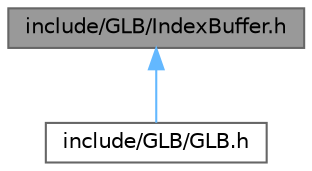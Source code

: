 digraph "include/GLB/IndexBuffer.h"
{
 // LATEX_PDF_SIZE
  bgcolor="transparent";
  edge [fontname=Helvetica,fontsize=10,labelfontname=Helvetica,labelfontsize=10];
  node [fontname=Helvetica,fontsize=10,shape=box,height=0.2,width=0.4];
  Node1 [id="Node000001",label="include/GLB/IndexBuffer.h",height=0.2,width=0.4,color="gray40", fillcolor="grey60", style="filled", fontcolor="black",tooltip="Manages index buffers for rendering."];
  Node1 -> Node2 [id="edge1_Node000001_Node000002",dir="back",color="steelblue1",style="solid",tooltip=" "];
  Node2 [id="Node000002",label="include/GLB/GLB.h",height=0.2,width=0.4,color="grey40", fillcolor="white", style="filled",URL="$_g_l_b_8h.html",tooltip="Main header file for the GLB library."];
}
